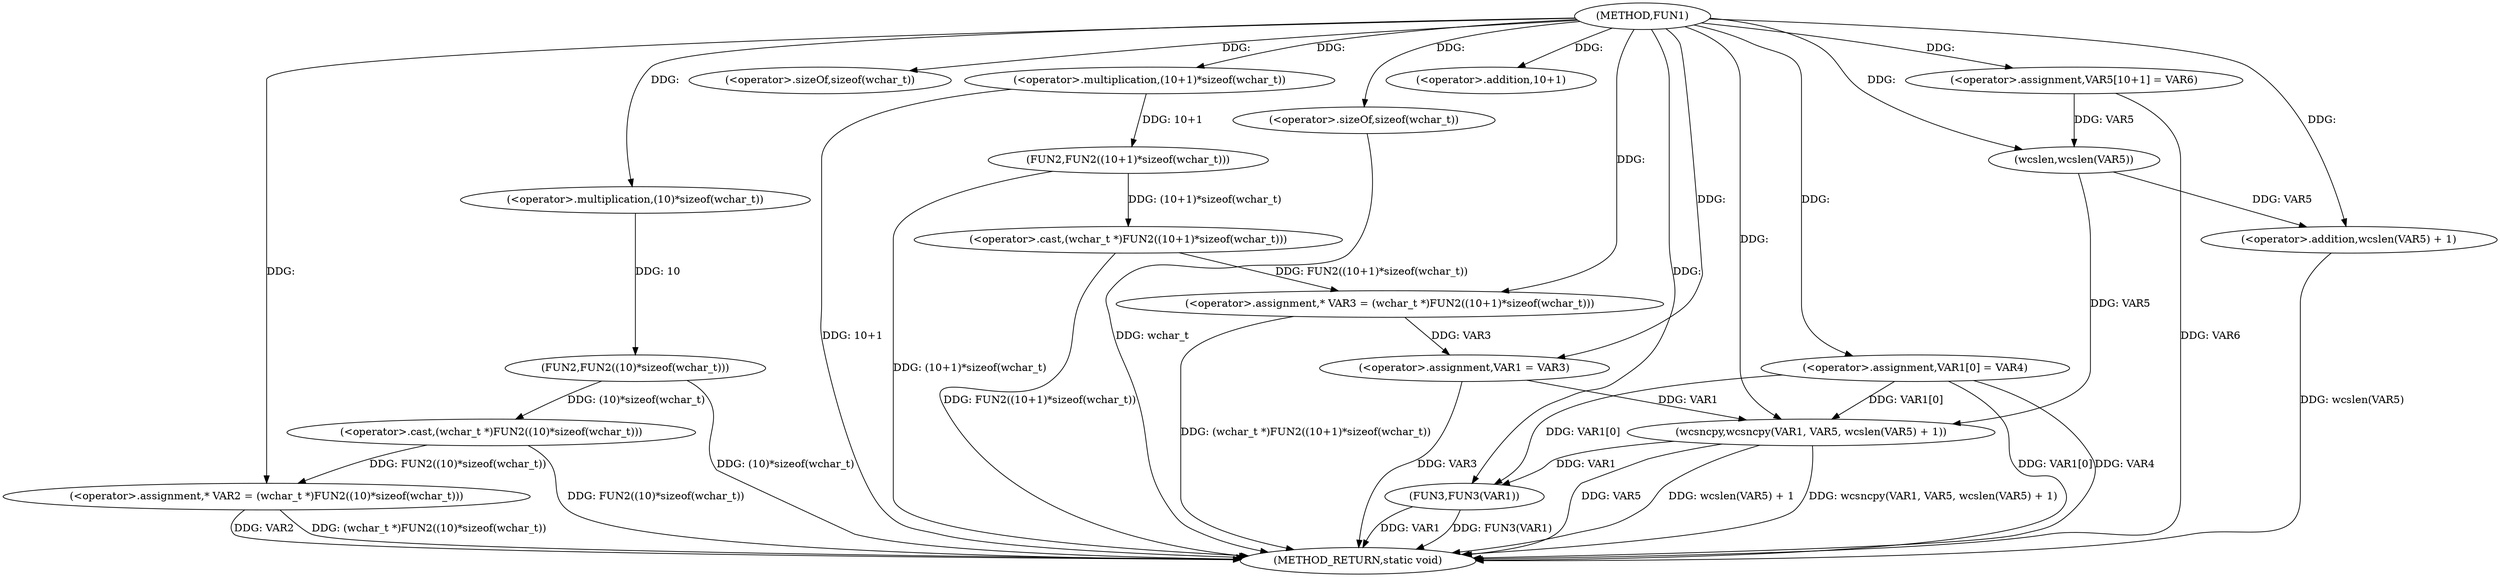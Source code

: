 digraph FUN1 {  
"1000100" [label = "(METHOD,FUN1)" ]
"1000147" [label = "(METHOD_RETURN,static void)" ]
"1000104" [label = "(<operator>.assignment,* VAR2 = (wchar_t *)FUN2((10)*sizeof(wchar_t)))" ]
"1000106" [label = "(<operator>.cast,(wchar_t *)FUN2((10)*sizeof(wchar_t)))" ]
"1000108" [label = "(FUN2,FUN2((10)*sizeof(wchar_t)))" ]
"1000109" [label = "(<operator>.multiplication,(10)*sizeof(wchar_t))" ]
"1000111" [label = "(<operator>.sizeOf,sizeof(wchar_t))" ]
"1000114" [label = "(<operator>.assignment,* VAR3 = (wchar_t *)FUN2((10+1)*sizeof(wchar_t)))" ]
"1000116" [label = "(<operator>.cast,(wchar_t *)FUN2((10+1)*sizeof(wchar_t)))" ]
"1000118" [label = "(FUN2,FUN2((10+1)*sizeof(wchar_t)))" ]
"1000119" [label = "(<operator>.multiplication,(10+1)*sizeof(wchar_t))" ]
"1000120" [label = "(<operator>.addition,10+1)" ]
"1000123" [label = "(<operator>.sizeOf,sizeof(wchar_t))" ]
"1000125" [label = "(<operator>.assignment,VAR1 = VAR3)" ]
"1000128" [label = "(<operator>.assignment,VAR1[0] = VAR4)" ]
"1000135" [label = "(<operator>.assignment,VAR5[10+1] = VAR6)" ]
"1000138" [label = "(wcsncpy,wcsncpy(VAR1, VAR5, wcslen(VAR5) + 1))" ]
"1000141" [label = "(<operator>.addition,wcslen(VAR5) + 1)" ]
"1000142" [label = "(wcslen,wcslen(VAR5))" ]
"1000145" [label = "(FUN3,FUN3(VAR1))" ]
  "1000141" -> "1000147"  [ label = "DDG: wcslen(VAR5)"] 
  "1000106" -> "1000147"  [ label = "DDG: FUN2((10)*sizeof(wchar_t))"] 
  "1000104" -> "1000147"  [ label = "DDG: VAR2"] 
  "1000138" -> "1000147"  [ label = "DDG: VAR5"] 
  "1000128" -> "1000147"  [ label = "DDG: VAR1[0]"] 
  "1000125" -> "1000147"  [ label = "DDG: VAR3"] 
  "1000116" -> "1000147"  [ label = "DDG: FUN2((10+1)*sizeof(wchar_t))"] 
  "1000145" -> "1000147"  [ label = "DDG: FUN3(VAR1)"] 
  "1000118" -> "1000147"  [ label = "DDG: (10+1)*sizeof(wchar_t)"] 
  "1000145" -> "1000147"  [ label = "DDG: VAR1"] 
  "1000114" -> "1000147"  [ label = "DDG: (wchar_t *)FUN2((10+1)*sizeof(wchar_t))"] 
  "1000123" -> "1000147"  [ label = "DDG: wchar_t"] 
  "1000128" -> "1000147"  [ label = "DDG: VAR4"] 
  "1000138" -> "1000147"  [ label = "DDG: wcslen(VAR5) + 1"] 
  "1000119" -> "1000147"  [ label = "DDG: 10+1"] 
  "1000138" -> "1000147"  [ label = "DDG: wcsncpy(VAR1, VAR5, wcslen(VAR5) + 1)"] 
  "1000135" -> "1000147"  [ label = "DDG: VAR6"] 
  "1000104" -> "1000147"  [ label = "DDG: (wchar_t *)FUN2((10)*sizeof(wchar_t))"] 
  "1000108" -> "1000147"  [ label = "DDG: (10)*sizeof(wchar_t)"] 
  "1000106" -> "1000104"  [ label = "DDG: FUN2((10)*sizeof(wchar_t))"] 
  "1000100" -> "1000104"  [ label = "DDG: "] 
  "1000108" -> "1000106"  [ label = "DDG: (10)*sizeof(wchar_t)"] 
  "1000109" -> "1000108"  [ label = "DDG: 10"] 
  "1000100" -> "1000109"  [ label = "DDG: "] 
  "1000100" -> "1000111"  [ label = "DDG: "] 
  "1000116" -> "1000114"  [ label = "DDG: FUN2((10+1)*sizeof(wchar_t))"] 
  "1000100" -> "1000114"  [ label = "DDG: "] 
  "1000118" -> "1000116"  [ label = "DDG: (10+1)*sizeof(wchar_t)"] 
  "1000119" -> "1000118"  [ label = "DDG: 10+1"] 
  "1000100" -> "1000119"  [ label = "DDG: "] 
  "1000100" -> "1000120"  [ label = "DDG: "] 
  "1000100" -> "1000123"  [ label = "DDG: "] 
  "1000114" -> "1000125"  [ label = "DDG: VAR3"] 
  "1000100" -> "1000125"  [ label = "DDG: "] 
  "1000100" -> "1000128"  [ label = "DDG: "] 
  "1000100" -> "1000135"  [ label = "DDG: "] 
  "1000125" -> "1000138"  [ label = "DDG: VAR1"] 
  "1000128" -> "1000138"  [ label = "DDG: VAR1[0]"] 
  "1000100" -> "1000138"  [ label = "DDG: "] 
  "1000142" -> "1000138"  [ label = "DDG: VAR5"] 
  "1000142" -> "1000141"  [ label = "DDG: VAR5"] 
  "1000135" -> "1000142"  [ label = "DDG: VAR5"] 
  "1000100" -> "1000142"  [ label = "DDG: "] 
  "1000100" -> "1000141"  [ label = "DDG: "] 
  "1000138" -> "1000145"  [ label = "DDG: VAR1"] 
  "1000128" -> "1000145"  [ label = "DDG: VAR1[0]"] 
  "1000100" -> "1000145"  [ label = "DDG: "] 
}
